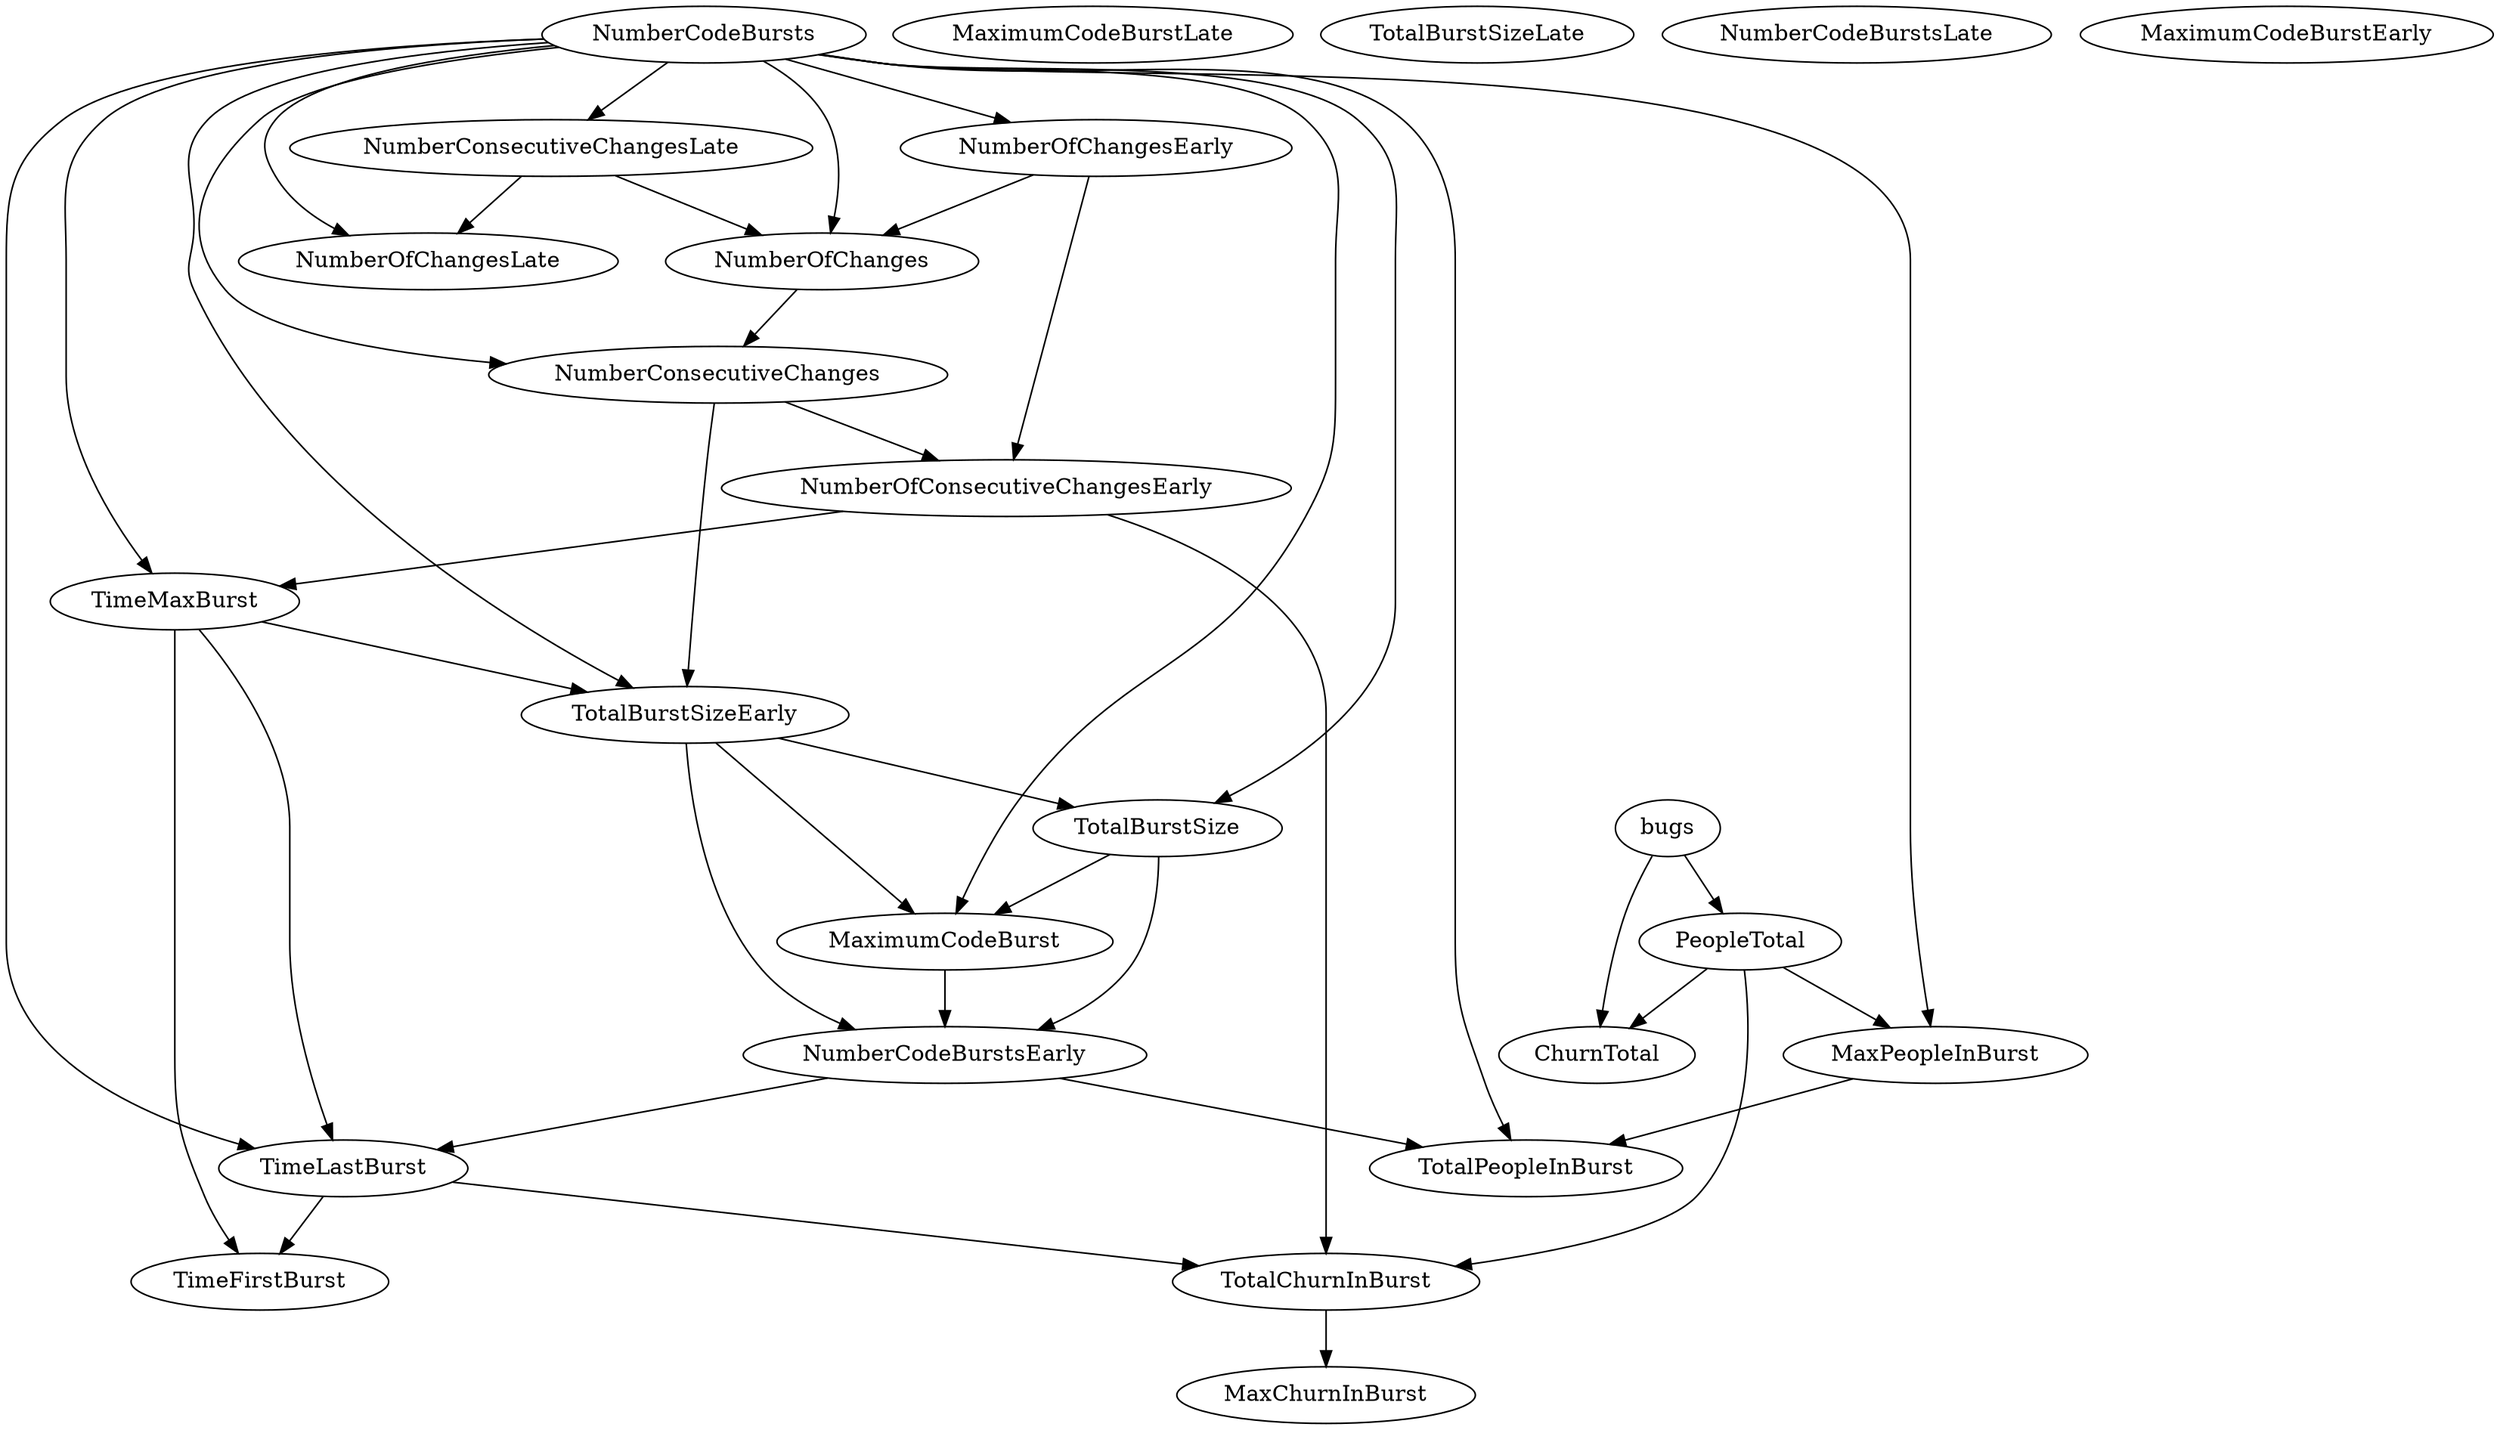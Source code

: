 digraph {
   TotalPeopleInBurst;
   MaximumCodeBurstLate;
   NumberOfChanges;
   MaxPeopleInBurst;
   TotalBurstSizeLate;
   NumberCodeBurstsLate;
   NumberOfChangesLate;
   NumberOfChangesEarly;
   MaxChurnInBurst;
   MaximumCodeBurstEarly;
   NumberCodeBurstsEarly;
   TimeFirstBurst;
   TotalChurnInBurst;
   ChurnTotal;
   MaximumCodeBurst;
   NumberOfConsecutiveChangesEarly;
   NumberConsecutiveChangesLate;
   TotalBurstSizeEarly;
   TotalBurstSize;
   TimeMaxBurst;
   NumberConsecutiveChanges;
   TimeLastBurst;
   NumberCodeBursts;
   PeopleTotal;
   bugs;
   NumberOfChanges -> NumberConsecutiveChanges;
   MaxPeopleInBurst -> TotalPeopleInBurst;
   NumberOfChangesEarly -> NumberOfChanges;
   NumberOfChangesEarly -> NumberOfConsecutiveChangesEarly;
   NumberCodeBurstsEarly -> TotalPeopleInBurst;
   NumberCodeBurstsEarly -> TimeLastBurst;
   TotalChurnInBurst -> MaxChurnInBurst;
   MaximumCodeBurst -> NumberCodeBurstsEarly;
   NumberOfConsecutiveChangesEarly -> TotalChurnInBurst;
   NumberOfConsecutiveChangesEarly -> TimeMaxBurst;
   NumberConsecutiveChangesLate -> NumberOfChanges;
   NumberConsecutiveChangesLate -> NumberOfChangesLate;
   TotalBurstSizeEarly -> NumberCodeBurstsEarly;
   TotalBurstSizeEarly -> MaximumCodeBurst;
   TotalBurstSizeEarly -> TotalBurstSize;
   TotalBurstSize -> NumberCodeBurstsEarly;
   TotalBurstSize -> MaximumCodeBurst;
   TimeMaxBurst -> TimeFirstBurst;
   TimeMaxBurst -> TotalBurstSizeEarly;
   TimeMaxBurst -> TimeLastBurst;
   NumberConsecutiveChanges -> NumberOfConsecutiveChangesEarly;
   NumberConsecutiveChanges -> TotalBurstSizeEarly;
   TimeLastBurst -> TimeFirstBurst;
   TimeLastBurst -> TotalChurnInBurst;
   NumberCodeBursts -> TotalPeopleInBurst;
   NumberCodeBursts -> NumberOfChanges;
   NumberCodeBursts -> MaxPeopleInBurst;
   NumberCodeBursts -> NumberOfChangesLate;
   NumberCodeBursts -> NumberOfChangesEarly;
   NumberCodeBursts -> MaximumCodeBurst;
   NumberCodeBursts -> NumberConsecutiveChangesLate;
   NumberCodeBursts -> TotalBurstSizeEarly;
   NumberCodeBursts -> TotalBurstSize;
   NumberCodeBursts -> TimeMaxBurst;
   NumberCodeBursts -> NumberConsecutiveChanges;
   NumberCodeBursts -> TimeLastBurst;
   PeopleTotal -> MaxPeopleInBurst;
   PeopleTotal -> TotalChurnInBurst;
   PeopleTotal -> ChurnTotal;
   bugs -> ChurnTotal;
   bugs -> PeopleTotal;
}
